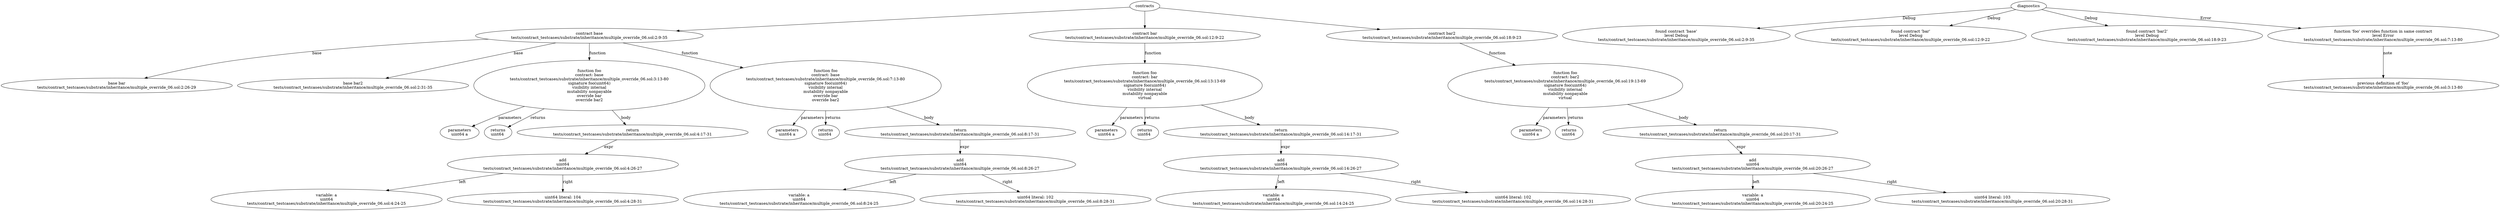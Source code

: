 strict digraph "tests/contract_testcases/substrate/inheritance/multiple_override_06.sol" {
	contract [label="contract base\ntests/contract_testcases/substrate/inheritance/multiple_override_06.sol:2:9-35"]
	base [label="base bar\ntests/contract_testcases/substrate/inheritance/multiple_override_06.sol:2:26-29"]
	base_3 [label="base bar2\ntests/contract_testcases/substrate/inheritance/multiple_override_06.sol:2:31-35"]
	foo [label="function foo\ncontract: base\ntests/contract_testcases/substrate/inheritance/multiple_override_06.sol:3:13-80\nsignature foo(uint64)\nvisibility internal\nmutability nonpayable\noverride bar\noverride bar2"]
	parameters [label="parameters\nuint64 a"]
	returns [label="returns\nuint64 "]
	return [label="return\ntests/contract_testcases/substrate/inheritance/multiple_override_06.sol:4:17-31"]
	add [label="add\nuint64\ntests/contract_testcases/substrate/inheritance/multiple_override_06.sol:4:26-27"]
	variable [label="variable: a\nuint64\ntests/contract_testcases/substrate/inheritance/multiple_override_06.sol:4:24-25"]
	number_literal [label="uint64 literal: 104\ntests/contract_testcases/substrate/inheritance/multiple_override_06.sol:4:28-31"]
	foo_11 [label="function foo\ncontract: base\ntests/contract_testcases/substrate/inheritance/multiple_override_06.sol:7:13-80\nsignature foo(uint64)\nvisibility internal\nmutability nonpayable\noverride bar\noverride bar2"]
	parameters_12 [label="parameters\nuint64 a"]
	returns_13 [label="returns\nuint64 "]
	return_14 [label="return\ntests/contract_testcases/substrate/inheritance/multiple_override_06.sol:8:17-31"]
	add_15 [label="add\nuint64\ntests/contract_testcases/substrate/inheritance/multiple_override_06.sol:8:26-27"]
	variable_16 [label="variable: a\nuint64\ntests/contract_testcases/substrate/inheritance/multiple_override_06.sol:8:24-25"]
	number_literal_17 [label="uint64 literal: 102\ntests/contract_testcases/substrate/inheritance/multiple_override_06.sol:8:28-31"]
	contract_18 [label="contract bar\ntests/contract_testcases/substrate/inheritance/multiple_override_06.sol:12:9-22"]
	foo_19 [label="function foo\ncontract: bar\ntests/contract_testcases/substrate/inheritance/multiple_override_06.sol:13:13-69\nsignature foo(uint64)\nvisibility internal\nmutability nonpayable\nvirtual"]
	parameters_20 [label="parameters\nuint64 a"]
	returns_21 [label="returns\nuint64 "]
	return_22 [label="return\ntests/contract_testcases/substrate/inheritance/multiple_override_06.sol:14:17-31"]
	add_23 [label="add\nuint64\ntests/contract_testcases/substrate/inheritance/multiple_override_06.sol:14:26-27"]
	variable_24 [label="variable: a\nuint64\ntests/contract_testcases/substrate/inheritance/multiple_override_06.sol:14:24-25"]
	number_literal_25 [label="uint64 literal: 102\ntests/contract_testcases/substrate/inheritance/multiple_override_06.sol:14:28-31"]
	contract_26 [label="contract bar2\ntests/contract_testcases/substrate/inheritance/multiple_override_06.sol:18:9-23"]
	foo_27 [label="function foo\ncontract: bar2\ntests/contract_testcases/substrate/inheritance/multiple_override_06.sol:19:13-69\nsignature foo(uint64)\nvisibility internal\nmutability nonpayable\nvirtual"]
	parameters_28 [label="parameters\nuint64 a"]
	returns_29 [label="returns\nuint64 "]
	return_30 [label="return\ntests/contract_testcases/substrate/inheritance/multiple_override_06.sol:20:17-31"]
	add_31 [label="add\nuint64\ntests/contract_testcases/substrate/inheritance/multiple_override_06.sol:20:26-27"]
	variable_32 [label="variable: a\nuint64\ntests/contract_testcases/substrate/inheritance/multiple_override_06.sol:20:24-25"]
	number_literal_33 [label="uint64 literal: 103\ntests/contract_testcases/substrate/inheritance/multiple_override_06.sol:20:28-31"]
	diagnostic [label="found contract 'base'\nlevel Debug\ntests/contract_testcases/substrate/inheritance/multiple_override_06.sol:2:9-35"]
	diagnostic_36 [label="found contract 'bar'\nlevel Debug\ntests/contract_testcases/substrate/inheritance/multiple_override_06.sol:12:9-22"]
	diagnostic_37 [label="found contract 'bar2'\nlevel Debug\ntests/contract_testcases/substrate/inheritance/multiple_override_06.sol:18:9-23"]
	diagnostic_38 [label="function 'foo' overrides function in same contract\nlevel Error\ntests/contract_testcases/substrate/inheritance/multiple_override_06.sol:7:13-80"]
	note [label="previous definition of 'foo'\ntests/contract_testcases/substrate/inheritance/multiple_override_06.sol:3:13-80"]
	contracts -> contract
	contract -> base [label="base"]
	contract -> base_3 [label="base"]
	contract -> foo [label="function"]
	foo -> parameters [label="parameters"]
	foo -> returns [label="returns"]
	foo -> return [label="body"]
	return -> add [label="expr"]
	add -> variable [label="left"]
	add -> number_literal [label="right"]
	contract -> foo_11 [label="function"]
	foo_11 -> parameters_12 [label="parameters"]
	foo_11 -> returns_13 [label="returns"]
	foo_11 -> return_14 [label="body"]
	return_14 -> add_15 [label="expr"]
	add_15 -> variable_16 [label="left"]
	add_15 -> number_literal_17 [label="right"]
	contracts -> contract_18
	contract_18 -> foo_19 [label="function"]
	foo_19 -> parameters_20 [label="parameters"]
	foo_19 -> returns_21 [label="returns"]
	foo_19 -> return_22 [label="body"]
	return_22 -> add_23 [label="expr"]
	add_23 -> variable_24 [label="left"]
	add_23 -> number_literal_25 [label="right"]
	contracts -> contract_26
	contract_26 -> foo_27 [label="function"]
	foo_27 -> parameters_28 [label="parameters"]
	foo_27 -> returns_29 [label="returns"]
	foo_27 -> return_30 [label="body"]
	return_30 -> add_31 [label="expr"]
	add_31 -> variable_32 [label="left"]
	add_31 -> number_literal_33 [label="right"]
	diagnostics -> diagnostic [label="Debug"]
	diagnostics -> diagnostic_36 [label="Debug"]
	diagnostics -> diagnostic_37 [label="Debug"]
	diagnostics -> diagnostic_38 [label="Error"]
	diagnostic_38 -> note [label="note"]
}

